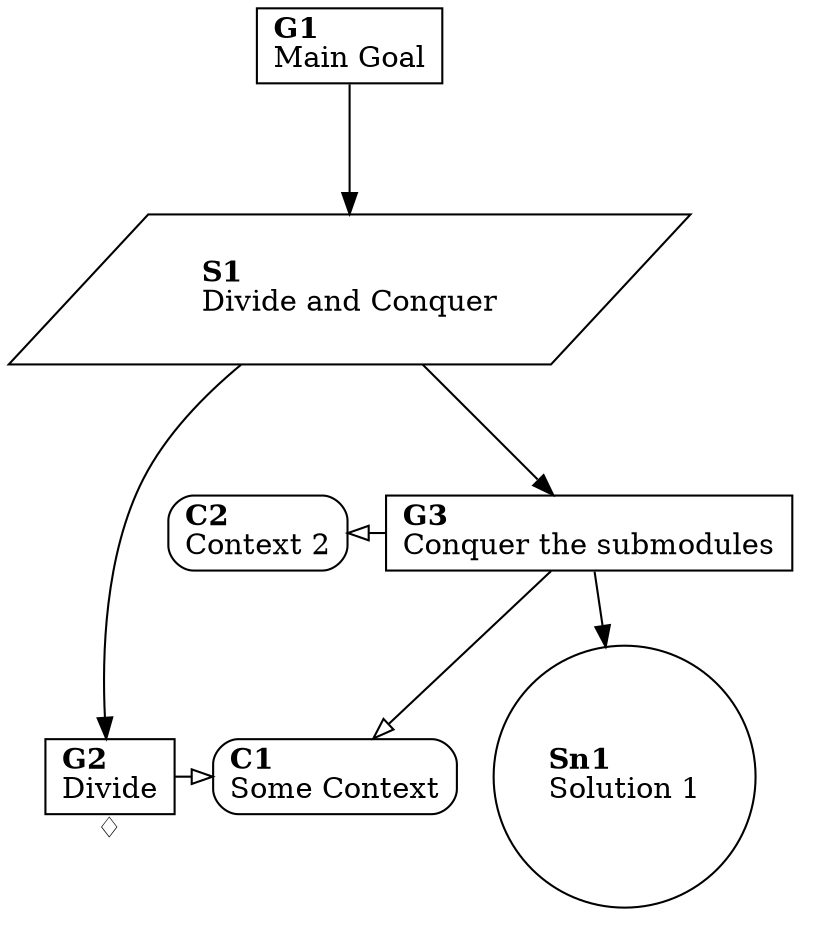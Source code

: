 

digraph "examples_modular_complete_gsn_test_dot" {
  graph [class="gsndiagram", ranksep="equally", newrank="true"]

  ## Elements
  "C1" [id="gsn_c1", shape="box", class="gsnelem gsnctxt gsnmod_examples_modular_main_gsn_yaml", style="rounded", label=<<B>C1</B><BR align="left"/>Some Context>];
  "C2" [id="gsn_c2", shape="box", class="gsnelem gsnctxt gsnmod_examples_modular_sub3_gsn_yaml", style="rounded", label=<<B>C2</B><BR align="left"/>Context 2>];
  "G1" [id="gsn_g1", shape="box", class="gsnelem gsngoal gsnmod_examples_modular_main_gsn_yaml", label=<<B>G1</B><BR align="left"/>Main Goal>];
  "G2" [id="gsn_g2", shape="box", class="gsnelem gsngoal gsnmod_examples_modular_main_gsn_yaml", label=<<B>G2</B><BR align="left"/>Divide>];
  "G2":s -> "G2":s [taillabel=<<br/><b>&#9826;</b>>,color=transparent,arrowhead=none,labeldistance=0.1]
  "G3" [id="gsn_g3", shape="box", class="gsnelem gsngoal gsnmod_examples_modular_sub1_gsn_yaml", label=<<B>G3</B><BR align="left"/>Conquer the submodules>];
  "S1" [id="gsn_s1", shape="parallelogram", class="gsnelem gsnstgy gsnmod_examples_modular_main_gsn_yaml", label=<<B>S1</B><BR align="left"/>Divide and Conquer>];
  "Sn1" [id="gsn_sn1", shape="circle", class="gsnelem gsnsltn gsnmod_examples_modular_sub3_gsn_yaml", label=<<B>Sn1</B><BR align="left"/>Solution 1>];

  ## Relations
  "G1" -> "S1" [class="gsnedge gsnspby"];
  subgraph cluster4 {
    graph[peripheries=0];
    {
      rank = same;
      "G2" -> "C1" [arrowhead=empty, class="gsnedge gsninctxt"];
    }
  }
  "G3" -> "Sn1" [class="gsnedge gsnspby"];
  subgraph cluster5 {
    graph[peripheries=0];
    {
      rank = same;
      "G3" -> "C1" [arrowhead=empty, class="gsnedge gsninctxt"];
      "C2" -> "G3" [dir=back, arrowtail=empty, class="gsnedge gsninctxt"];
    }
  }
  "S1" -> "G2" [class="gsnedge gsnspby"];
  "S1" -> "G3" [class="gsnedge gsnspby"];

  
  
  
}

